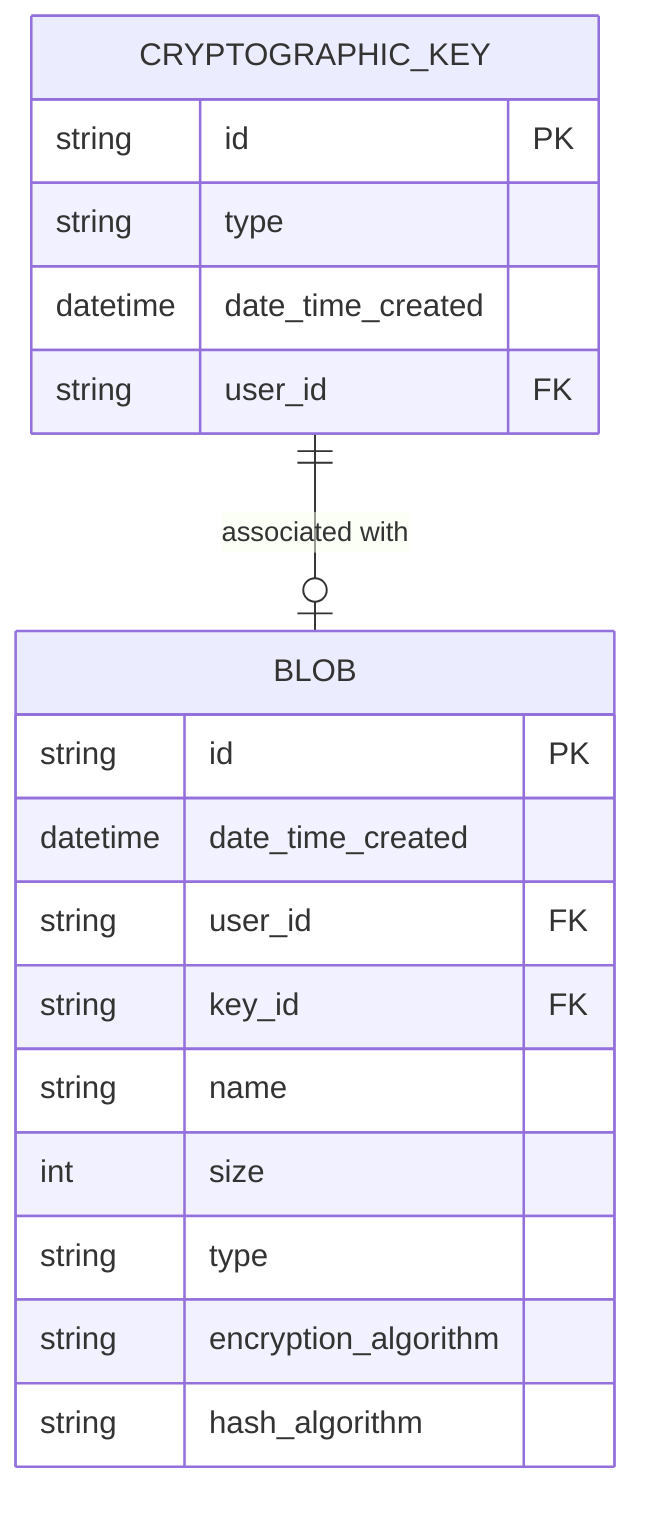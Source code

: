 erDiagram
    CRYPTOGRAPHIC_KEY {
        string id PK
        string type
        datetime date_time_created
        string user_id FK
    }

    BLOB {
        string id PK
        datetime date_time_created
        string user_id FK
        string key_id FK
        string name
        int size
        string type
        string encryption_algorithm
        string hash_algorithm
    }

    CRYPTOGRAPHIC_KEY ||--o| BLOB : "associated with"